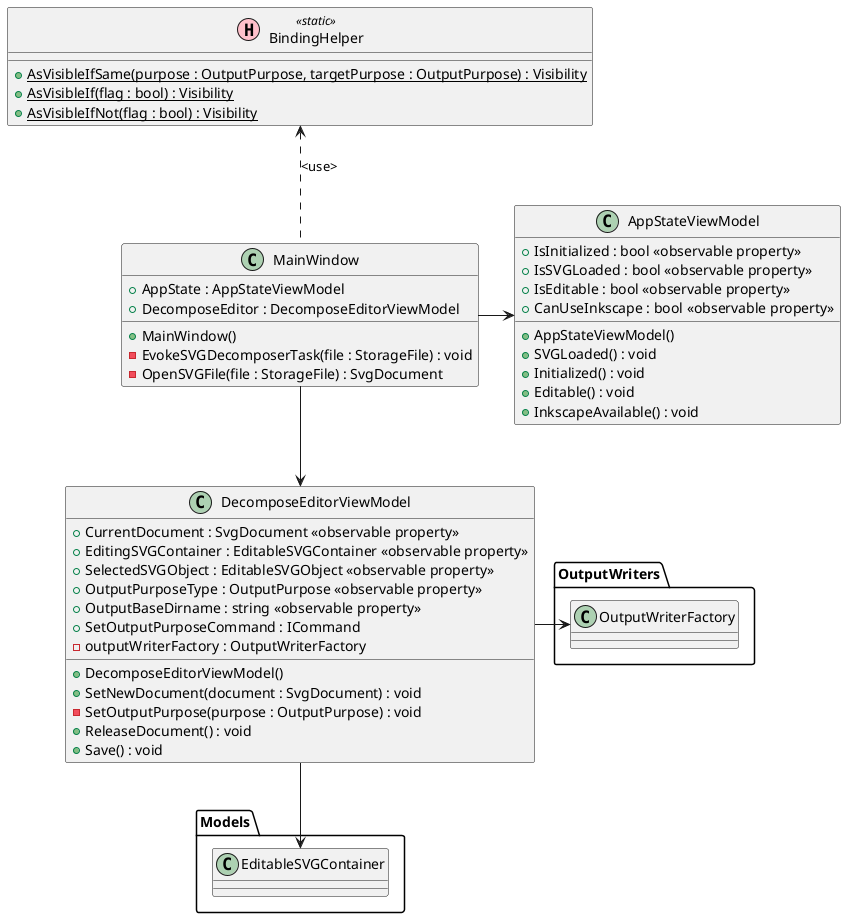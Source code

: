 @startuml SVGObjectsDecomposer

class MainWindow
{
    + AppState : AppStateViewModel
    + DecomposeEditor : DecomposeEditorViewModel
    + MainWindow()
    - EvokeSVGDecomposerTask(file : StorageFile) : void
    - OpenSVGFile(file : StorageFile) : SvgDocument
}


class AppStateViewModel
{
    + IsInitialized : bool <<observable property>>
    + IsSVGLoaded : bool <<observable property>>
    + IsEditable : bool <<observable property>>
    + CanUseInkscape : bool <<observable property>>
    + AppStateViewModel()
    + SVGLoaded() : void
    + Initialized() : void
    + Editable() : void
    + InkscapeAvailable() : void
}

class DecomposeEditorViewModel
{
    + CurrentDocument : SvgDocument <<observable property>>
    + EditingSVGContainer : EditableSVGContainer <<observable property>>
    + SelectedSVGObject : EditableSVGObject <<observable property>>
    + OutputPurposeType : OutputPurpose <<observable property>>
    + OutputBaseDirname : string <<observable property>>
    + SetOutputPurposeCommand : ICommand
    - outputWriterFactory : OutputWriterFactory
    + DecomposeEditorViewModel()
    + SetNewDocument(document : SvgDocument) : void
    - SetOutputPurpose(purpose : OutputPurpose) : void
    + ReleaseDocument() : void
    + Save() : void
}



'  Helper class
class BindingHelper << (H, pink) static >>
{
    {static} + AsVisibleIfSame(purpose : OutputPurpose, targetPurpose : OutputPurpose) : Visibility
    {static} + AsVisibleIf(flag : bool) : Visibility
    {static} + AsVisibleIfNot(flag : bool) : Visibility
}

' packages
package Models
{
    class EditableSVGContainer
}

package OutputWriters
{
    class OutputWriterFactory
}

' arrows
MainWindow -right-> AppStateViewModel
MainWindow --> DecomposeEditorViewModel
MainWindow .up.> BindingHelper : <use>

DecomposeEditorViewModel --> EditableSVGContainer
DecomposeEditorViewModel -> OutputWriterFactory


@enduml

@startuml Models.SVGContainer

class SVGContainer
{
    - baseUri : Uri <<read only>>
    + Filename : string <<read only>>
    + ViewBox : SvgViewBox <<read only>>
    + Layers : List<SVGLayer> <<read only>>
    ~ SVGContainer(document : SvgDocument)
    ~ GetBaseUri() : Uri
}

class SVGLayer
{
    + ID : string <<read only>>
    + LayerName : string <<read only>>
    + IsVisible : bool <<string>>
    + Objects : List<SVGObject> <<read only>>
    ~ SVGLayer(layer : SvgGroup, templeteDocument : SVGDocumentTemplete)
}

class SVGObject
{
    + SvgDoc : SvgDocument <<read only>>
    + ID : string <<read only>>
    + ObjectName : string <<read only>>
    + IsVisible : bool <<read only>>
    + IsPath : bool <<read only>>
    + Bounds : RectangleF <<read only>>
    + SVGObject(element : SvgElement, layerTemplete : SVGLayerTemplete, docTemplete : SVGDocumentTemplete)
}

' Factories for SVG document creation
class SVGDocumentTemplete
{
    - templete : SvgDocument
    - SVGDocumentTemplete(document : SvgDocument)
    {static} ~ Extract(document : SvgDocument, layers : out List<SvgGroup>) : SVGDocumentTemplete
    - ExtractLayers(layers : out List<SvgGroup>) : void
    ~ CreateNewDocument() : SvgDocument
}

class SVGLayerTemplete
{
    - templete : SvgGroup
    - SVGLayerTemplete(group : SvgGroup)
    {static} ~ Extract(group : SvgGroup, elements : out List<SvgElement>) : SVGLayerTemplete
    - ExtractElements(elements : out List<SvgElement>) : void
    ~ CreateNewLayer() : SvgGroup
}

' Helper class
class InkscapeSVGHelper << (H, pink) static >>
{
    {static} - nsInkscape : XNamespace
    {static} ~ TryGetInkscapeLabel(element : SvgElement, name : out string) : bool
}

' arrows
SVGContainer *-down- SVGLayer
SVGLayer *-down- SVGObject

SVGContainer -right-> SVGDocumentTemplete
SVGLayer -right-> SVGLayerTemplete

SVGLayer ..> InkscapeSVGHelper : <use>
SVGObject .left.> InkscapeSVGHelper : <use>

@enduml

@startuml Models.EditableSVGContainer
class EditableSVGContainer
{
    - svgContainer : SVGContainer <<read only>>
    + OriginalFilePath : string <<observable property>>
    + Filename : string <<observable property>>
    + ViewBox : SvgViewBox <<observable property>>
    + Layers : ObservableCollection<EditableSVGLayer> 
    ~ EditableSVGContainer(svgContainer : SVGContainer)
    + Dispose() : void
    ' + Resize(width : double, height : double) : void
    ' + GenerateXAMLSample() : void
}

class EditableSVGLayer
{
    - svgLayer : SVGLayer <<read only>>
    + ID : string 
    + LayerName : string <<observable property>>
    + IsVisible : bool <<observable property>>
    + PathExport : bool <<observable property>>
    + Objects : ObservableCollection<EditableSVGObject>
    ~ EditableLayer(svgLayer : SVGLayer)
    + Dispose() : void
}

class EditableSVGObject
{
    - svgObject : SVGObject <<read only>>
    + ID : string
    + IsVisible : bool
    + IsPath : bool
    + SvgDoc : SvgDocument <<observable property>>
    + ObjectName : string <<observable property>>
    + Bounds : RectangleF <<observable property>>
    ~ EditableSVGObject(svgObject : SVGObject)
    + Dispose() : void
}

' arrows
EditableSVGContainer -right-> SVGContainer
EditableSVGLayer -right-> SVGLayer
EditableSVGObject -right-> SVGObject

EditableSVGContainer *-- EditableSVGLayer
EditableSVGLayer *-- EditableSVGObject

@enduml

@startuml OutputWriters

class InkscapeProcessHelper << (H, pink) static >>
{
    {static} - inkscape : string
    {static} ~ CheckInkscapeProcess() : bool
    {static} ~ Trim(original : SvgDocument) : SvgDocument
    {static} ~ ObjectToPath(original : SvgDocument, ID : string) : SvgDocument
}

enum OutputPurpose
{
    Generic
    Animation
    PositionTracking
}

interface IOutputWriter
{
    Execute() : void
}

abstract AbstractOutputWriter
{
    # container : EditableSVGContainer <<read only>>
    # outputBaseDirname : string <<read only>>
    ~ AbstractOutputWriter(container : EditableSVGContainer, outputBaseDirname : string)
    {abstract} + Execute() : void
    # Prepare() : void
    - CheckContainer() : void
    # WriteStringList(filename : string, contents : List<string>) : void
    # WriteSvgDoc(filename : string, dirname : string, svgdoc : SvgDocument) : void

}

class OutputWriterFactory
{
    - container : EditableSVGContainer
    ~ OutputWriterFactory(container : EditableSVGContainer)
    ~ Create(outputBaseDirname : string, purpose : OutputPurpose) : IOutputWriter
    ~ GetDefaultOutputBaseDirname() : string
}

class GenericOutputWriter
{
    ' ~ GenericOutputWriter(container : EditableSVGContainer, outputBaseDirname : string)
    ' + Execute() : void
}

' class CustomOutputWriterForAnimation
' {
'     ' ~ CustomOutputWriterForAnimation(container : EditableSVGContainer, outputBaseDirname : string)
'     ' + Execute() : void
' }

' class CustomOutputWriterForTracking
' {
'     ' ~ CustomOutputWriterForTracking(container : EditableSVGContainer, outputBaseDirname : string)
'     ' + Execute() : void
' }



AbstractOutputWriter .up.|> IOutputWriter

GenericOutputWriter .up.|> AbstractOutputWriter
' CustomOutputWriterForAnimation .up.|> OutputWriter
' CustomOutputWriterForTracking .up.|> OutputWriter

OutputWriterFactory .down.> IOutputWriter : <create>

GenericOutputWriter ..> InkscapeProcessHelper : <use>
' CustomOutputWriterForAnimation ..> InkscapeProcessHelper : <use>
' CustomOutputWriterForTracking ..> InkscapeProcessHelper : <use>

OutputWriterFactory .right.> OutputPurpose : <use>

@enduml